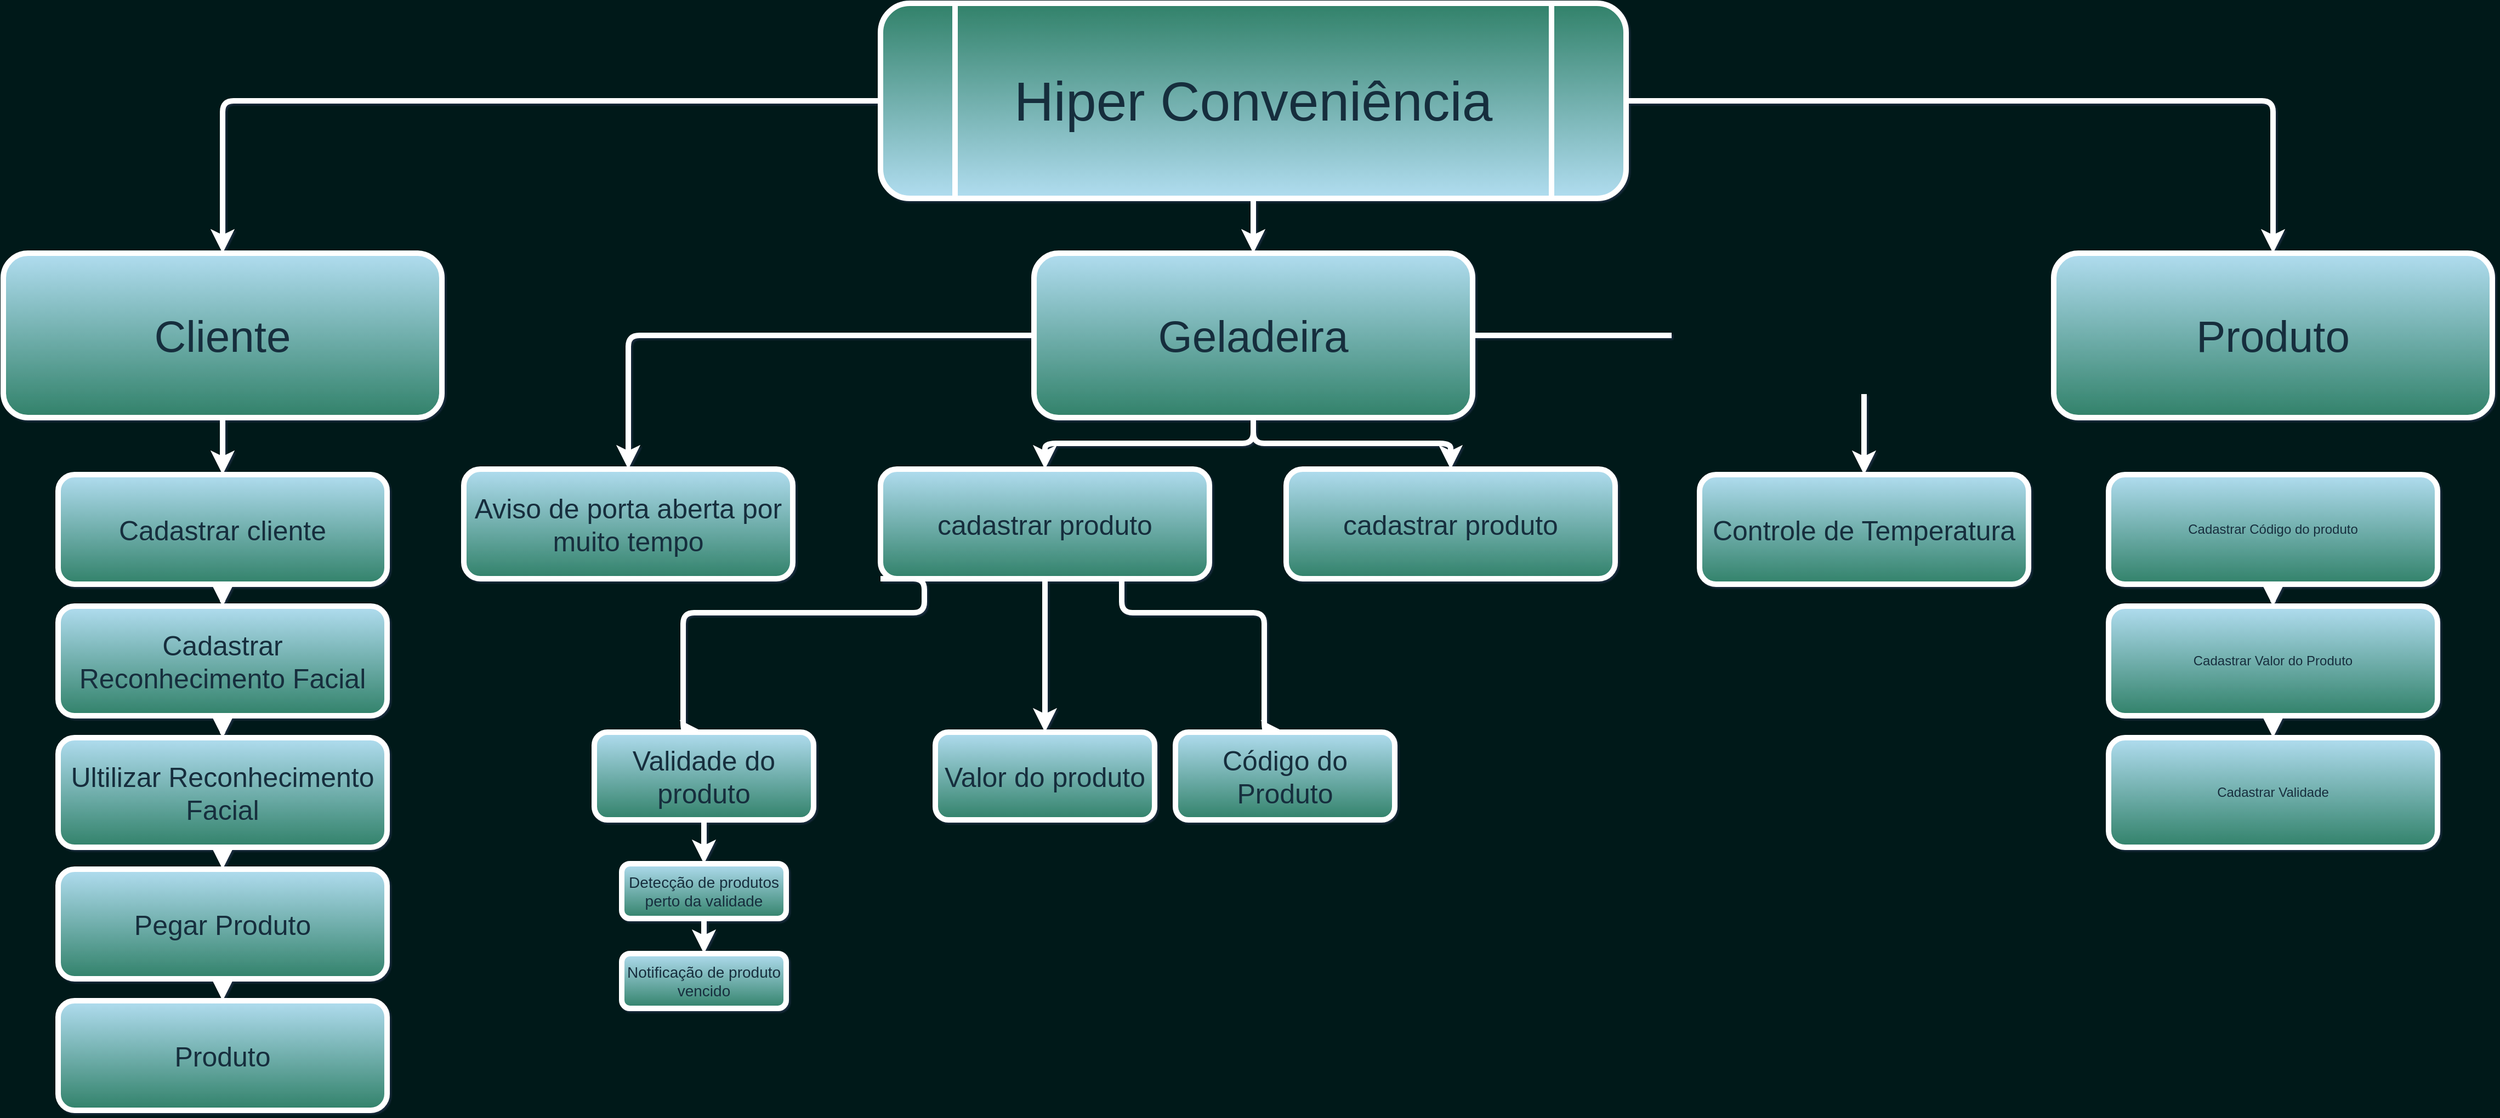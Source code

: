 <mxfile version="22.0.8" type="github">
  <diagram id="C5RBs43oDa-KdzZeNtuy" name="Page-1">
    <mxGraphModel dx="3363" dy="1807" grid="0" gridSize="10" guides="1" tooltips="1" connect="1" arrows="1" fold="1" page="1" pageScale="1" pageWidth="827" pageHeight="1169" background="#001919" math="0" shadow="1">
      <root>
        <mxCell id="WIyWlLk6GJQsqaUBKTNV-0" />
        <mxCell id="WIyWlLk6GJQsqaUBKTNV-1" parent="WIyWlLk6GJQsqaUBKTNV-0" />
        <mxCell id="NE7Iwfi9mVffFiecWesQ-32" style="edgeStyle=orthogonalEdgeStyle;rounded=1;orthogonalLoop=1;jettySize=auto;html=1;entryX=0.5;entryY=0;entryDx=0;entryDy=0;strokeColor=#FFFFFF;labelBackgroundColor=none;fontColor=#182E3E;fontSize=12;fillColor=#B1DDF0;gradientColor=#318169;strokeWidth=5;" edge="1" parent="WIyWlLk6GJQsqaUBKTNV-1" source="NE7Iwfi9mVffFiecWesQ-0" target="NE7Iwfi9mVffFiecWesQ-5">
          <mxGeometry relative="1" as="geometry" />
        </mxCell>
        <mxCell id="NE7Iwfi9mVffFiecWesQ-34" style="edgeStyle=orthogonalEdgeStyle;rounded=1;orthogonalLoop=1;jettySize=auto;html=1;entryX=0.5;entryY=0;entryDx=0;entryDy=0;strokeColor=#FFFFFF;labelBackgroundColor=none;fontColor=#182E3E;fontSize=12;fillColor=#B1DDF0;gradientColor=#318169;strokeWidth=5;" edge="1" parent="WIyWlLk6GJQsqaUBKTNV-1" source="NE7Iwfi9mVffFiecWesQ-0" target="NE7Iwfi9mVffFiecWesQ-6">
          <mxGeometry relative="1" as="geometry" />
        </mxCell>
        <mxCell id="NE7Iwfi9mVffFiecWesQ-0" value="&lt;font style=&quot;font-size: 50px;&quot;&gt;Hiper Conveniência&lt;/font&gt;&lt;span style=&quot;font-weight: 700;&quot; class=&quot;OYPEnA text-decoration-none text-strikethrough-none white-space-prewrap&quot;&gt;&lt;/span&gt;" style="shape=process;whiteSpace=wrap;html=1;backgroundOutline=1;labelBackgroundColor=none;fillColor=#B1DDF0;strokeColor=#FFFFFF;fontColor=#182E3E;direction=west;rounded=1;gradientColor=#318169;strokeWidth=5;" vertex="1" parent="WIyWlLk6GJQsqaUBKTNV-1">
          <mxGeometry x="909" y="76" width="680" height="178" as="geometry" />
        </mxCell>
        <mxCell id="NE7Iwfi9mVffFiecWesQ-18" style="edgeStyle=orthogonalEdgeStyle;rounded=1;orthogonalLoop=1;jettySize=auto;html=1;exitX=0.5;exitY=1;exitDx=0;exitDy=0;entryX=0.5;entryY=0;entryDx=0;entryDy=0;labelBackgroundColor=none;strokeColor=#FFFFFF;fontColor=#182E3E;fontSize=12;fillColor=#B1DDF0;gradientColor=#318169;strokeWidth=5;" edge="1" parent="WIyWlLk6GJQsqaUBKTNV-1" source="NE7Iwfi9mVffFiecWesQ-1" target="NE7Iwfi9mVffFiecWesQ-12">
          <mxGeometry relative="1" as="geometry" />
        </mxCell>
        <mxCell id="NE7Iwfi9mVffFiecWesQ-27" style="edgeStyle=orthogonalEdgeStyle;rounded=1;orthogonalLoop=1;jettySize=auto;html=1;entryX=0.5;entryY=0;entryDx=0;entryDy=0;strokeColor=#FFFFFF;fontColor=#182E3E;labelBackgroundColor=none;fontSize=12;fillColor=#B1DDF0;gradientColor=#318169;strokeWidth=5;" edge="1" parent="WIyWlLk6GJQsqaUBKTNV-1" source="NE7Iwfi9mVffFiecWesQ-5" target="NE7Iwfi9mVffFiecWesQ-24">
          <mxGeometry relative="1" as="geometry" />
        </mxCell>
        <mxCell id="NE7Iwfi9mVffFiecWesQ-28" style="edgeStyle=orthogonalEdgeStyle;rounded=1;orthogonalLoop=1;jettySize=auto;html=1;entryX=0.5;entryY=0;entryDx=0;entryDy=0;strokeColor=#FFFFFF;fontColor=#182E3E;labelBackgroundColor=none;fontSize=12;fillColor=#B1DDF0;gradientColor=#318169;strokeWidth=5;" edge="1" parent="WIyWlLk6GJQsqaUBKTNV-1" source="NE7Iwfi9mVffFiecWesQ-5" target="NE7Iwfi9mVffFiecWesQ-26">
          <mxGeometry relative="1" as="geometry" />
        </mxCell>
        <mxCell id="NE7Iwfi9mVffFiecWesQ-33" style="edgeStyle=orthogonalEdgeStyle;rounded=1;orthogonalLoop=1;jettySize=auto;html=1;entryX=0.5;entryY=0;entryDx=0;entryDy=0;strokeColor=#FFFFFF;labelBackgroundColor=none;fontColor=#182E3E;fontSize=12;fillColor=#B1DDF0;gradientColor=#318169;strokeWidth=5;" edge="1" parent="WIyWlLk6GJQsqaUBKTNV-1" source="NE7Iwfi9mVffFiecWesQ-5" target="NE7Iwfi9mVffFiecWesQ-25">
          <mxGeometry relative="1" as="geometry" />
        </mxCell>
        <mxCell id="NE7Iwfi9mVffFiecWesQ-36" style="edgeStyle=orthogonalEdgeStyle;rounded=1;orthogonalLoop=1;jettySize=auto;html=1;entryX=0.5;entryY=0;entryDx=0;entryDy=0;strokeColor=#FFFFFF;labelBackgroundColor=none;fontColor=#182E3E;fontSize=12;fillColor=#B1DDF0;gradientColor=#318169;strokeWidth=5;" edge="1" parent="WIyWlLk6GJQsqaUBKTNV-1" source="NE7Iwfi9mVffFiecWesQ-5" target="NE7Iwfi9mVffFiecWesQ-35">
          <mxGeometry relative="1" as="geometry" />
        </mxCell>
        <mxCell id="NE7Iwfi9mVffFiecWesQ-5" value="&lt;font style=&quot;font-size: 40px;&quot;&gt;Geladeira&lt;/font&gt;" style="rounded=1;whiteSpace=wrap;html=1;labelBackgroundColor=none;fillColor=#B1DDF0;strokeColor=#FFFFFF;fontColor=#182E3E;gradientColor=#318169;strokeWidth=5;" vertex="1" parent="WIyWlLk6GJQsqaUBKTNV-1">
          <mxGeometry x="1049" y="304" width="400" height="150" as="geometry" />
        </mxCell>
        <mxCell id="NE7Iwfi9mVffFiecWesQ-6" value="&lt;font style=&quot;font-size: 40px;&quot;&gt;Produto&lt;/font&gt;" style="rounded=1;whiteSpace=wrap;html=1;labelBackgroundColor=none;fillColor=#B1DDF0;strokeColor=#FFFFFF;fontColor=#182E3E;gradientColor=#318169;strokeWidth=5;" vertex="1" parent="WIyWlLk6GJQsqaUBKTNV-1">
          <mxGeometry x="1979" y="304" width="400" height="150" as="geometry" />
        </mxCell>
        <mxCell id="NE7Iwfi9mVffFiecWesQ-64" style="edgeStyle=orthogonalEdgeStyle;rounded=1;orthogonalLoop=1;jettySize=auto;html=1;entryX=0.5;entryY=0;entryDx=0;entryDy=0;strokeColor=#FFFFFF;labelBackgroundColor=none;fontColor=#182E3E;fontSize=12;fillColor=#B1DDF0;gradientColor=#318169;strokeWidth=5;" edge="1" parent="WIyWlLk6GJQsqaUBKTNV-1" source="NE7Iwfi9mVffFiecWesQ-12" target="NE7Iwfi9mVffFiecWesQ-13">
          <mxGeometry relative="1" as="geometry" />
        </mxCell>
        <mxCell id="NE7Iwfi9mVffFiecWesQ-12" value="&lt;font style=&quot;font-size: 25px;&quot;&gt;Cadastrar cliente&lt;/font&gt;&lt;span style=&quot;color: rgb(255, 255, 255); font-weight: 700;&quot; class=&quot;OYPEnA text-decoration-none text-strikethrough-none white-space-prewrap&quot;&gt;&lt;/span&gt;" style="rounded=1;whiteSpace=wrap;html=1;labelBackgroundColor=none;fillColor=#B1DDF0;strokeColor=#FFFFFF;fontColor=#182E3E;gradientColor=#318169;strokeWidth=5;" vertex="1" parent="WIyWlLk6GJQsqaUBKTNV-1">
          <mxGeometry x="159" y="506" width="300" height="100" as="geometry" />
        </mxCell>
        <mxCell id="NE7Iwfi9mVffFiecWesQ-20" style="edgeStyle=orthogonalEdgeStyle;rounded=1;orthogonalLoop=1;jettySize=auto;html=1;exitX=0.5;exitY=1;exitDx=0;exitDy=0;labelBackgroundColor=none;strokeColor=#FFFFFF;fontColor=#182E3E;fontSize=12;fillColor=#B1DDF0;gradientColor=#318169;strokeWidth=5;" edge="1" parent="WIyWlLk6GJQsqaUBKTNV-1" source="NE7Iwfi9mVffFiecWesQ-13" target="NE7Iwfi9mVffFiecWesQ-14">
          <mxGeometry relative="1" as="geometry" />
        </mxCell>
        <mxCell id="NE7Iwfi9mVffFiecWesQ-13" value="&lt;font style=&quot;font-size: 25px;&quot;&gt;Cadastrar Reconhecimento Facial&lt;/font&gt;" style="rounded=1;whiteSpace=wrap;html=1;labelBackgroundColor=none;fillColor=#B1DDF0;strokeColor=#FFFFFF;fontColor=#182E3E;gradientColor=#318169;strokeWidth=5;" vertex="1" parent="WIyWlLk6GJQsqaUBKTNV-1">
          <mxGeometry x="159" y="626" width="300" height="100" as="geometry" />
        </mxCell>
        <mxCell id="NE7Iwfi9mVffFiecWesQ-21" style="edgeStyle=orthogonalEdgeStyle;rounded=1;orthogonalLoop=1;jettySize=auto;html=1;exitX=0.5;exitY=1;exitDx=0;exitDy=0;entryX=0.5;entryY=0;entryDx=0;entryDy=0;labelBackgroundColor=none;strokeColor=#FFFFFF;fontColor=#182E3E;fontSize=12;fillColor=#B1DDF0;gradientColor=#318169;strokeWidth=5;" edge="1" parent="WIyWlLk6GJQsqaUBKTNV-1" source="NE7Iwfi9mVffFiecWesQ-14" target="NE7Iwfi9mVffFiecWesQ-15">
          <mxGeometry relative="1" as="geometry" />
        </mxCell>
        <mxCell id="NE7Iwfi9mVffFiecWesQ-14" value="&lt;font style=&quot;font-size: 25px;&quot;&gt;Ultilizar Reconhecimento Facial&lt;/font&gt;" style="rounded=1;whiteSpace=wrap;html=1;labelBackgroundColor=none;fillColor=#B1DDF0;strokeColor=#FFFFFF;fontColor=#182E3E;gradientColor=#318169;strokeWidth=5;" vertex="1" parent="WIyWlLk6GJQsqaUBKTNV-1">
          <mxGeometry x="159" y="746" width="300" height="100" as="geometry" />
        </mxCell>
        <mxCell id="NE7Iwfi9mVffFiecWesQ-22" style="edgeStyle=orthogonalEdgeStyle;rounded=1;orthogonalLoop=1;jettySize=auto;html=1;exitX=0.5;exitY=1;exitDx=0;exitDy=0;entryX=0.5;entryY=0;entryDx=0;entryDy=0;labelBackgroundColor=none;strokeColor=#FFFFFF;fontColor=#182E3E;fontSize=12;fillColor=#B1DDF0;gradientColor=#318169;strokeWidth=5;" edge="1" parent="WIyWlLk6GJQsqaUBKTNV-1" source="NE7Iwfi9mVffFiecWesQ-15" target="NE7Iwfi9mVffFiecWesQ-16">
          <mxGeometry relative="1" as="geometry" />
        </mxCell>
        <mxCell id="NE7Iwfi9mVffFiecWesQ-15" value="&lt;font style=&quot;font-size: 25px;&quot;&gt;Pegar Produto&lt;/font&gt;" style="rounded=1;whiteSpace=wrap;html=1;labelBackgroundColor=none;fillColor=#B1DDF0;strokeColor=#FFFFFF;fontColor=#182E3E;gradientColor=#318169;strokeWidth=5;" vertex="1" parent="WIyWlLk6GJQsqaUBKTNV-1">
          <mxGeometry x="159" y="866" width="300" height="100" as="geometry" />
        </mxCell>
        <mxCell id="NE7Iwfi9mVffFiecWesQ-16" value="&lt;font style=&quot;font-size: 25px;&quot;&gt;Produto&lt;/font&gt;" style="rounded=1;whiteSpace=wrap;html=1;labelBackgroundColor=none;fillColor=#B1DDF0;strokeColor=#FFFFFF;fontColor=#182E3E;gradientColor=#318169;strokeWidth=5;" vertex="1" parent="WIyWlLk6GJQsqaUBKTNV-1">
          <mxGeometry x="159" y="986" width="300" height="100" as="geometry" />
        </mxCell>
        <mxCell id="NE7Iwfi9mVffFiecWesQ-24" value="&lt;font style=&quot;font-size: 25px;&quot;&gt;Aviso de porta aberta por muito tempo&lt;/font&gt;" style="rounded=1;whiteSpace=wrap;html=1;labelBackgroundColor=none;fillColor=#B1DDF0;strokeColor=#FFFFFF;fontColor=#182E3E;gradientColor=#318169;strokeWidth=5;" vertex="1" parent="WIyWlLk6GJQsqaUBKTNV-1">
          <mxGeometry x="529" y="501" width="300" height="100" as="geometry" />
        </mxCell>
        <mxCell id="NE7Iwfi9mVffFiecWesQ-25" value="&lt;font style=&quot;font-size: 25px;&quot;&gt;Controle de Temperatura&lt;/font&gt;" style="rounded=1;whiteSpace=wrap;html=1;labelBackgroundColor=none;fillColor=#B1DDF0;strokeColor=#FFFFFF;fontColor=#182E3E;gradientColor=#318169;strokeWidth=5;" vertex="1" parent="WIyWlLk6GJQsqaUBKTNV-1">
          <mxGeometry x="1656" y="506" width="300" height="100" as="geometry" />
        </mxCell>
        <mxCell id="NE7Iwfi9mVffFiecWesQ-43" style="edgeStyle=orthogonalEdgeStyle;rounded=1;orthogonalLoop=1;jettySize=auto;html=1;strokeColor=#FFFFFF;labelBackgroundColor=none;fontColor=#182E3E;fontSize=12;fillColor=#B1DDF0;gradientColor=#318169;strokeWidth=5;" edge="1" parent="WIyWlLk6GJQsqaUBKTNV-1" source="NE7Iwfi9mVffFiecWesQ-26" target="NE7Iwfi9mVffFiecWesQ-37">
          <mxGeometry relative="1" as="geometry" />
        </mxCell>
        <mxCell id="NE7Iwfi9mVffFiecWesQ-45" style="edgeStyle=orthogonalEdgeStyle;rounded=1;orthogonalLoop=1;jettySize=auto;html=1;entryX=0.5;entryY=0;entryDx=0;entryDy=0;strokeColor=#FFFFFF;labelBackgroundColor=none;fontColor=#182E3E;fontSize=12;fillColor=#B1DDF0;gradientColor=#318169;strokeWidth=5;" edge="1" parent="WIyWlLk6GJQsqaUBKTNV-1" source="NE7Iwfi9mVffFiecWesQ-26" target="NE7Iwfi9mVffFiecWesQ-39">
          <mxGeometry relative="1" as="geometry">
            <Array as="points">
              <mxPoint x="1129" y="632" />
              <mxPoint x="1259" y="632" />
            </Array>
          </mxGeometry>
        </mxCell>
        <mxCell id="NE7Iwfi9mVffFiecWesQ-67" style="edgeStyle=orthogonalEdgeStyle;rounded=1;orthogonalLoop=1;jettySize=auto;html=1;entryX=0.5;entryY=0;entryDx=0;entryDy=0;strokeColor=#FFFFFF;exitX=0;exitY=1;exitDx=0;exitDy=0;labelBackgroundColor=none;fontColor=#182E3E;fontSize=12;fillColor=#B1DDF0;gradientColor=#318169;strokeWidth=5;" edge="1" parent="WIyWlLk6GJQsqaUBKTNV-1" source="NE7Iwfi9mVffFiecWesQ-26" target="NE7Iwfi9mVffFiecWesQ-38">
          <mxGeometry relative="1" as="geometry">
            <Array as="points">
              <mxPoint x="949" y="601" />
              <mxPoint x="949" y="632" />
              <mxPoint x="729" y="632" />
            </Array>
          </mxGeometry>
        </mxCell>
        <mxCell id="NE7Iwfi9mVffFiecWesQ-26" value="&lt;font style=&quot;font-size: 25px;&quot;&gt;cadastrar produto&lt;/font&gt;" style="rounded=1;whiteSpace=wrap;html=1;labelBackgroundColor=none;fillColor=#B1DDF0;strokeColor=#FFFFFF;fontColor=#182E3E;gradientColor=#318169;strokeWidth=5;" vertex="1" parent="WIyWlLk6GJQsqaUBKTNV-1">
          <mxGeometry x="909" y="501" width="300" height="100" as="geometry" />
        </mxCell>
        <mxCell id="NE7Iwfi9mVffFiecWesQ-31" value="" style="edgeStyle=orthogonalEdgeStyle;rounded=1;orthogonalLoop=1;jettySize=auto;html=1;labelBackgroundColor=none;strokeColor=#FFFFFF;fontColor=#182E3E;fontSize=12;fillColor=#B1DDF0;gradientColor=#318169;strokeWidth=5;" edge="1" parent="WIyWlLk6GJQsqaUBKTNV-1" source="NE7Iwfi9mVffFiecWesQ-0" target="NE7Iwfi9mVffFiecWesQ-1">
          <mxGeometry relative="1" as="geometry">
            <mxPoint x="929" y="274" as="targetPoint" />
            <mxPoint x="1129" y="121" as="sourcePoint" />
          </mxGeometry>
        </mxCell>
        <mxCell id="NE7Iwfi9mVffFiecWesQ-1" value="&lt;font style=&quot;font-size: 40px;&quot;&gt;Cliente&lt;/font&gt;" style="rounded=1;whiteSpace=wrap;html=1;labelBackgroundColor=none;fillColor=#B1DDF0;strokeColor=#FFFFFF;fontColor=#182E3E;gradientColor=#318169;strokeWidth=5;" vertex="1" parent="WIyWlLk6GJQsqaUBKTNV-1">
          <mxGeometry x="109" y="304" width="400" height="150" as="geometry" />
        </mxCell>
        <mxCell id="NE7Iwfi9mVffFiecWesQ-35" value="&lt;font style=&quot;font-size: 25px;&quot;&gt;cadastrar produto&lt;/font&gt;" style="rounded=1;whiteSpace=wrap;html=1;labelBackgroundColor=none;fillColor=#B1DDF0;strokeColor=#FFFFFF;fontColor=#182E3E;gradientColor=#318169;strokeWidth=5;" vertex="1" parent="WIyWlLk6GJQsqaUBKTNV-1">
          <mxGeometry x="1279" y="501" width="300" height="100" as="geometry" />
        </mxCell>
        <mxCell id="NE7Iwfi9mVffFiecWesQ-37" value="&lt;font style=&quot;font-size: 25px;&quot;&gt;Valor do produto&lt;/font&gt;" style="rounded=1;whiteSpace=wrap;html=1;labelBackgroundColor=none;fillColor=#B1DDF0;strokeColor=#FFFFFF;fontColor=#182E3E;gradientColor=#318169;strokeWidth=5;" vertex="1" parent="WIyWlLk6GJQsqaUBKTNV-1">
          <mxGeometry x="959" y="741" width="200" height="80" as="geometry" />
        </mxCell>
        <mxCell id="NE7Iwfi9mVffFiecWesQ-46" style="edgeStyle=orthogonalEdgeStyle;rounded=1;orthogonalLoop=1;jettySize=auto;html=1;strokeColor=#FFFFFF;labelBackgroundColor=none;fontColor=#182E3E;fontSize=12;fillColor=#B1DDF0;gradientColor=#318169;strokeWidth=5;" edge="1" parent="WIyWlLk6GJQsqaUBKTNV-1" source="NE7Iwfi9mVffFiecWesQ-38" target="NE7Iwfi9mVffFiecWesQ-40">
          <mxGeometry relative="1" as="geometry" />
        </mxCell>
        <mxCell id="NE7Iwfi9mVffFiecWesQ-38" value="&lt;font style=&quot;font-size: 25px;&quot;&gt;Validade do produto&lt;/font&gt;" style="rounded=1;whiteSpace=wrap;html=1;labelBackgroundColor=none;fillColor=#B1DDF0;strokeColor=#FFFFFF;fontColor=#182E3E;gradientColor=#318169;strokeWidth=5;" vertex="1" parent="WIyWlLk6GJQsqaUBKTNV-1">
          <mxGeometry x="648" y="741" width="200" height="80" as="geometry" />
        </mxCell>
        <mxCell id="NE7Iwfi9mVffFiecWesQ-39" value="&lt;font style=&quot;font-size: 25px;&quot;&gt;Código do Produto&lt;/font&gt;" style="rounded=1;whiteSpace=wrap;html=1;labelBackgroundColor=none;fillColor=#B1DDF0;strokeColor=#FFFFFF;fontColor=#182E3E;gradientColor=#318169;strokeWidth=5;" vertex="1" parent="WIyWlLk6GJQsqaUBKTNV-1">
          <mxGeometry x="1178" y="741" width="200" height="80" as="geometry" />
        </mxCell>
        <mxCell id="NE7Iwfi9mVffFiecWesQ-47" style="edgeStyle=orthogonalEdgeStyle;rounded=1;orthogonalLoop=1;jettySize=auto;html=1;strokeColor=#FFFFFF;labelBackgroundColor=none;fontColor=#182E3E;fontSize=12;fillColor=#B1DDF0;gradientColor=#318169;strokeWidth=5;" edge="1" parent="WIyWlLk6GJQsqaUBKTNV-1" source="NE7Iwfi9mVffFiecWesQ-40" target="NE7Iwfi9mVffFiecWesQ-42">
          <mxGeometry relative="1" as="geometry" />
        </mxCell>
        <mxCell id="NE7Iwfi9mVffFiecWesQ-40" value="&lt;font style=&quot;font-size: 14px;&quot;&gt;Detecção de produtos perto da validade&lt;/font&gt;" style="rounded=1;whiteSpace=wrap;html=1;labelBackgroundColor=none;fillColor=#B1DDF0;strokeColor=#FFFFFF;fontColor=#182E3E;gradientColor=#318169;strokeWidth=5;" vertex="1" parent="WIyWlLk6GJQsqaUBKTNV-1">
          <mxGeometry x="673" y="861" width="150" height="50" as="geometry" />
        </mxCell>
        <mxCell id="NE7Iwfi9mVffFiecWesQ-42" value="&lt;font style=&quot;font-size: 14px;&quot;&gt;Notificação de produto vencido&lt;/font&gt;" style="rounded=1;whiteSpace=wrap;html=1;labelBackgroundColor=none;fillColor=#B1DDF0;strokeColor=#FFFFFF;fontColor=#182E3E;gradientColor=#318169;strokeWidth=5;" vertex="1" parent="WIyWlLk6GJQsqaUBKTNV-1">
          <mxGeometry x="673" y="943" width="150" height="50" as="geometry" />
        </mxCell>
        <mxCell id="NE7Iwfi9mVffFiecWesQ-54" style="edgeStyle=orthogonalEdgeStyle;rounded=1;orthogonalLoop=1;jettySize=auto;html=1;entryX=0.5;entryY=0;entryDx=0;entryDy=0;labelBackgroundColor=none;strokeColor=#FFFFFF;fontColor=#182E3E;fontSize=12;fillColor=#B1DDF0;gradientColor=#318169;strokeWidth=5;" edge="1" parent="WIyWlLk6GJQsqaUBKTNV-1" source="NE7Iwfi9mVffFiecWesQ-55" target="NE7Iwfi9mVffFiecWesQ-56">
          <mxGeometry relative="1" as="geometry" />
        </mxCell>
        <mxCell id="NE7Iwfi9mVffFiecWesQ-55" value="Cadastrar Código do produto" style="rounded=1;whiteSpace=wrap;html=1;labelBackgroundColor=none;fillColor=#B1DDF0;strokeColor=#FFFFFF;fontColor=#182E3E;gradientColor=#318169;strokeWidth=5;" vertex="1" parent="WIyWlLk6GJQsqaUBKTNV-1">
          <mxGeometry x="2029" y="506" width="300" height="100" as="geometry" />
        </mxCell>
        <mxCell id="NE7Iwfi9mVffFiecWesQ-65" style="edgeStyle=orthogonalEdgeStyle;rounded=1;orthogonalLoop=1;jettySize=auto;html=1;exitX=0.5;exitY=1;exitDx=0;exitDy=0;entryX=0.5;entryY=0;entryDx=0;entryDy=0;strokeColor=#FFFFFF;labelBackgroundColor=none;fontColor=#182E3E;fontSize=12;fillColor=#B1DDF0;gradientColor=#318169;strokeWidth=5;" edge="1" parent="WIyWlLk6GJQsqaUBKTNV-1" source="NE7Iwfi9mVffFiecWesQ-56" target="NE7Iwfi9mVffFiecWesQ-61">
          <mxGeometry relative="1" as="geometry" />
        </mxCell>
        <mxCell id="NE7Iwfi9mVffFiecWesQ-56" value="Cadastrar Valor do Produto" style="rounded=1;whiteSpace=wrap;html=1;labelBackgroundColor=none;fillColor=#B1DDF0;strokeColor=#FFFFFF;fontColor=#182E3E;gradientColor=#318169;strokeWidth=5;" vertex="1" parent="WIyWlLk6GJQsqaUBKTNV-1">
          <mxGeometry x="2029" y="626" width="300" height="100" as="geometry" />
        </mxCell>
        <mxCell id="NE7Iwfi9mVffFiecWesQ-61" value="Cadastrar Validade" style="rounded=1;whiteSpace=wrap;html=1;labelBackgroundColor=none;fillColor=#B1DDF0;strokeColor=#FFFFFF;fontColor=#182E3E;gradientColor=#318169;strokeWidth=5;" vertex="1" parent="WIyWlLk6GJQsqaUBKTNV-1">
          <mxGeometry x="2029" y="746" width="300" height="100" as="geometry" />
        </mxCell>
      </root>
    </mxGraphModel>
  </diagram>
</mxfile>
